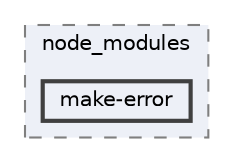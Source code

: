digraph "C:/Users/arisc/OneDrive/Documents/GitHub/FINAL/EcoEats-Project/node_modules/make-error"
{
 // LATEX_PDF_SIZE
  bgcolor="transparent";
  edge [fontname=Helvetica,fontsize=10,labelfontname=Helvetica,labelfontsize=10];
  node [fontname=Helvetica,fontsize=10,shape=box,height=0.2,width=0.4];
  compound=true
  subgraph clusterdir_5091f2b68170d33f954320199e2fed0a {
    graph [ bgcolor="#edf0f7", pencolor="grey50", label="node_modules", fontname=Helvetica,fontsize=10 style="filled,dashed", URL="dir_5091f2b68170d33f954320199e2fed0a.html",tooltip=""]
  dir_c59ece808b70e471e23e80c6bdb70067 [label="make-error", fillcolor="#edf0f7", color="grey25", style="filled,bold", URL="dir_c59ece808b70e471e23e80c6bdb70067.html",tooltip=""];
  }
}
